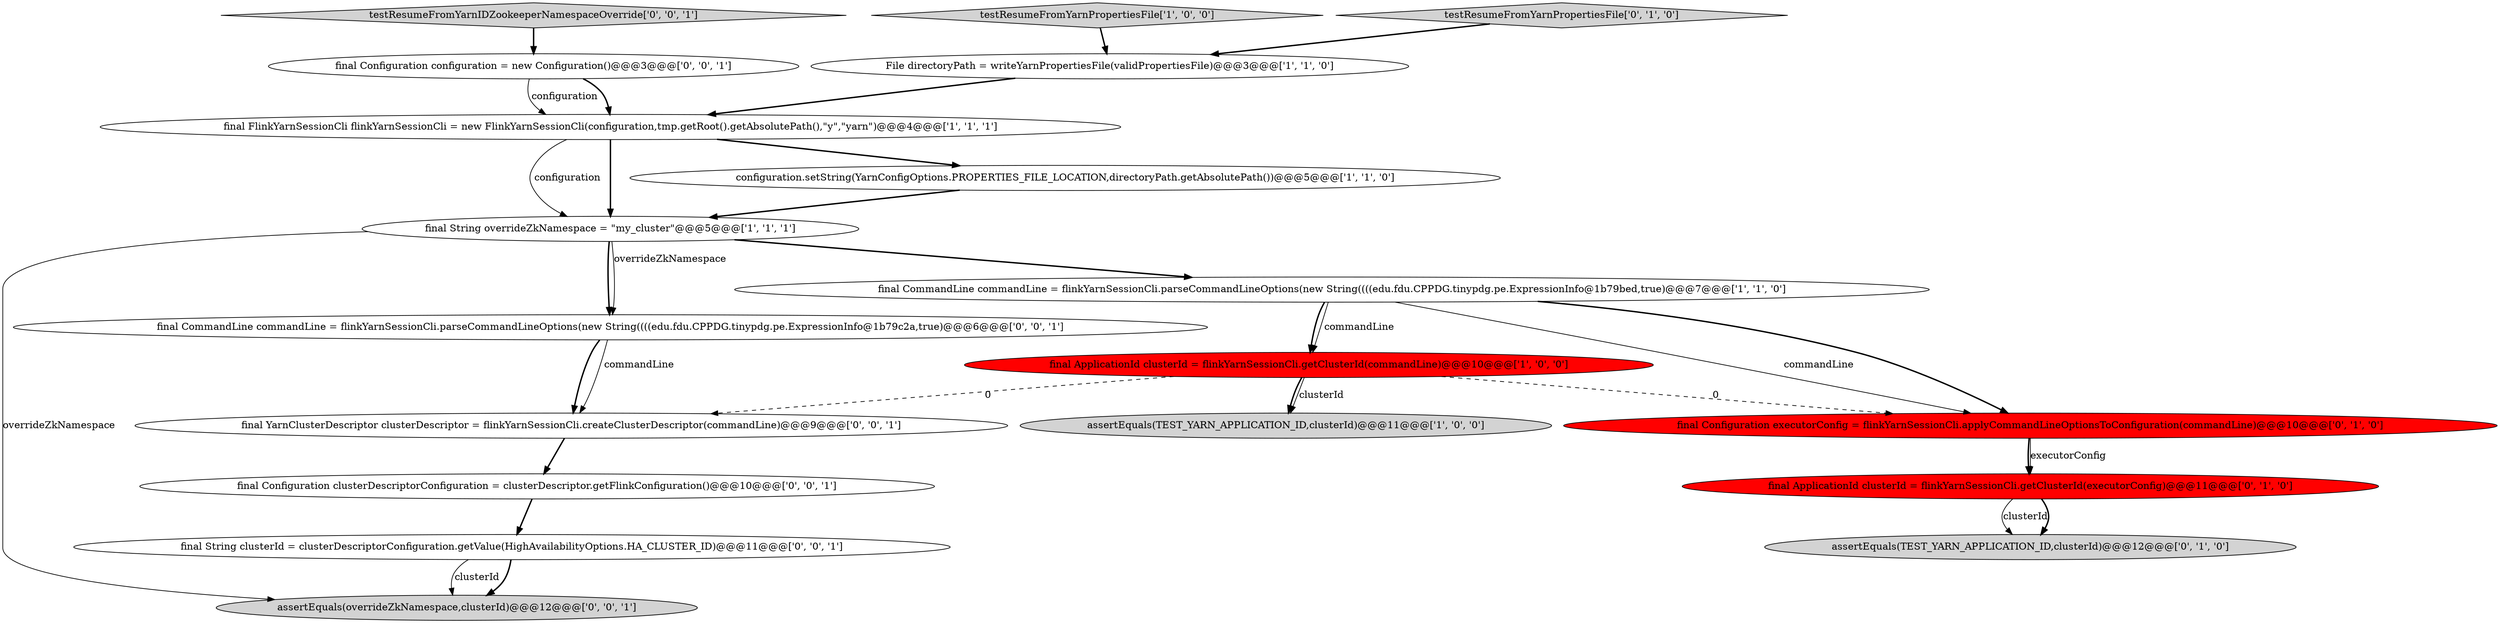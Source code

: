 digraph {
6 [style = filled, label = "final String overrideZkNamespace = \"my_cluster\"@@@5@@@['1', '1', '1']", fillcolor = white, shape = ellipse image = "AAA0AAABBB1BBB"];
16 [style = filled, label = "testResumeFromYarnIDZookeeperNamespaceOverride['0', '0', '1']", fillcolor = lightgray, shape = diamond image = "AAA0AAABBB3BBB"];
9 [style = filled, label = "final Configuration executorConfig = flinkYarnSessionCli.applyCommandLineOptionsToConfiguration(commandLine)@@@10@@@['0', '1', '0']", fillcolor = red, shape = ellipse image = "AAA1AAABBB2BBB"];
2 [style = filled, label = "testResumeFromYarnPropertiesFile['1', '0', '0']", fillcolor = lightgray, shape = diamond image = "AAA0AAABBB1BBB"];
12 [style = filled, label = "assertEquals(overrideZkNamespace,clusterId)@@@12@@@['0', '0', '1']", fillcolor = lightgray, shape = ellipse image = "AAA0AAABBB3BBB"];
11 [style = filled, label = "assertEquals(TEST_YARN_APPLICATION_ID,clusterId)@@@12@@@['0', '1', '0']", fillcolor = lightgray, shape = ellipse image = "AAA0AAABBB2BBB"];
13 [style = filled, label = "final String clusterId = clusterDescriptorConfiguration.getValue(HighAvailabilityOptions.HA_CLUSTER_ID)@@@11@@@['0', '0', '1']", fillcolor = white, shape = ellipse image = "AAA0AAABBB3BBB"];
18 [style = filled, label = "final CommandLine commandLine = flinkYarnSessionCli.parseCommandLineOptions(new String((((edu.fdu.CPPDG.tinypdg.pe.ExpressionInfo@1b79c2a,true)@@@6@@@['0', '0', '1']", fillcolor = white, shape = ellipse image = "AAA0AAABBB3BBB"];
15 [style = filled, label = "final Configuration clusterDescriptorConfiguration = clusterDescriptor.getFlinkConfiguration()@@@10@@@['0', '0', '1']", fillcolor = white, shape = ellipse image = "AAA0AAABBB3BBB"];
17 [style = filled, label = "final Configuration configuration = new Configuration()@@@3@@@['0', '0', '1']", fillcolor = white, shape = ellipse image = "AAA0AAABBB3BBB"];
4 [style = filled, label = "final ApplicationId clusterId = flinkYarnSessionCli.getClusterId(commandLine)@@@10@@@['1', '0', '0']", fillcolor = red, shape = ellipse image = "AAA1AAABBB1BBB"];
0 [style = filled, label = "configuration.setString(YarnConfigOptions.PROPERTIES_FILE_LOCATION,directoryPath.getAbsolutePath())@@@5@@@['1', '1', '0']", fillcolor = white, shape = ellipse image = "AAA0AAABBB1BBB"];
7 [style = filled, label = "File directoryPath = writeYarnPropertiesFile(validPropertiesFile)@@@3@@@['1', '1', '0']", fillcolor = white, shape = ellipse image = "AAA0AAABBB1BBB"];
5 [style = filled, label = "final FlinkYarnSessionCli flinkYarnSessionCli = new FlinkYarnSessionCli(configuration,tmp.getRoot().getAbsolutePath(),\"y\",\"yarn\")@@@4@@@['1', '1', '1']", fillcolor = white, shape = ellipse image = "AAA0AAABBB1BBB"];
14 [style = filled, label = "final YarnClusterDescriptor clusterDescriptor = flinkYarnSessionCli.createClusterDescriptor(commandLine)@@@9@@@['0', '0', '1']", fillcolor = white, shape = ellipse image = "AAA0AAABBB3BBB"];
1 [style = filled, label = "assertEquals(TEST_YARN_APPLICATION_ID,clusterId)@@@11@@@['1', '0', '0']", fillcolor = lightgray, shape = ellipse image = "AAA0AAABBB1BBB"];
3 [style = filled, label = "final CommandLine commandLine = flinkYarnSessionCli.parseCommandLineOptions(new String((((edu.fdu.CPPDG.tinypdg.pe.ExpressionInfo@1b79bed,true)@@@7@@@['1', '1', '0']", fillcolor = white, shape = ellipse image = "AAA0AAABBB1BBB"];
8 [style = filled, label = "testResumeFromYarnPropertiesFile['0', '1', '0']", fillcolor = lightgray, shape = diamond image = "AAA0AAABBB2BBB"];
10 [style = filled, label = "final ApplicationId clusterId = flinkYarnSessionCli.getClusterId(executorConfig)@@@11@@@['0', '1', '0']", fillcolor = red, shape = ellipse image = "AAA1AAABBB2BBB"];
6->3 [style = bold, label=""];
17->5 [style = bold, label=""];
15->13 [style = bold, label=""];
17->5 [style = solid, label="configuration"];
6->12 [style = solid, label="overrideZkNamespace"];
0->6 [style = bold, label=""];
6->18 [style = bold, label=""];
10->11 [style = solid, label="clusterId"];
5->6 [style = solid, label="configuration"];
4->1 [style = solid, label="clusterId"];
16->17 [style = bold, label=""];
9->10 [style = bold, label=""];
3->9 [style = solid, label="commandLine"];
3->4 [style = bold, label=""];
8->7 [style = bold, label=""];
9->10 [style = solid, label="executorConfig"];
3->4 [style = solid, label="commandLine"];
3->9 [style = bold, label=""];
4->9 [style = dashed, label="0"];
7->5 [style = bold, label=""];
13->12 [style = bold, label=""];
5->6 [style = bold, label=""];
5->0 [style = bold, label=""];
13->12 [style = solid, label="clusterId"];
14->15 [style = bold, label=""];
4->1 [style = bold, label=""];
4->14 [style = dashed, label="0"];
2->7 [style = bold, label=""];
18->14 [style = bold, label=""];
6->18 [style = solid, label="overrideZkNamespace"];
18->14 [style = solid, label="commandLine"];
10->11 [style = bold, label=""];
}
